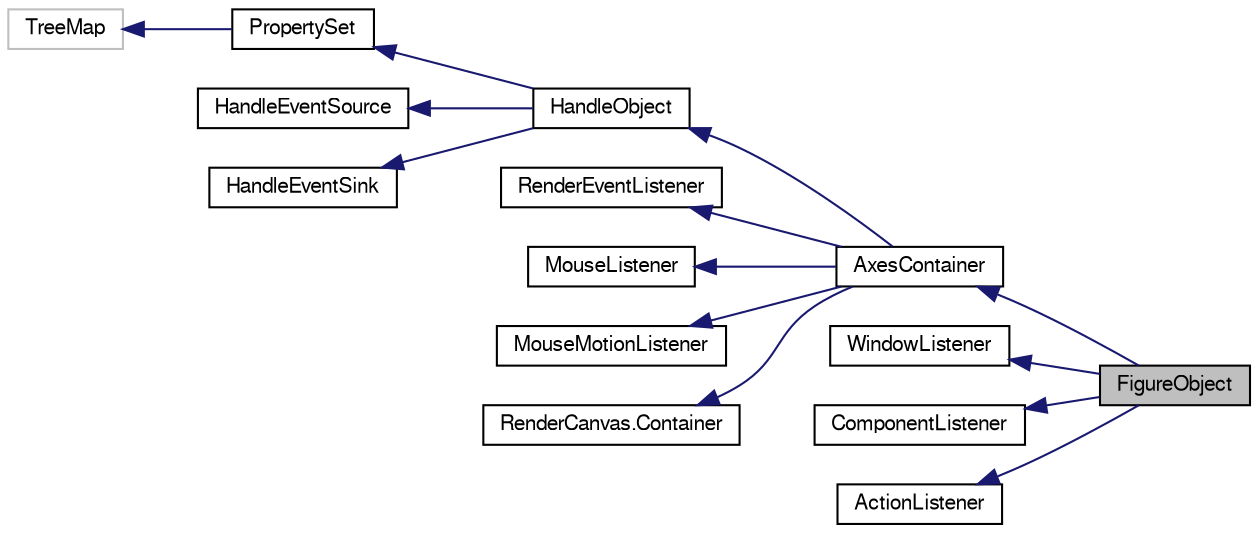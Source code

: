 digraph G
{
  edge [fontname="FreeSans",fontsize="10",labelfontname="FreeSans",labelfontsize="10"];
  node [fontname="FreeSans",fontsize="10",shape=record];
  rankdir="LR";
  Node1 [label="FigureObject",height=0.2,width=0.4,color="black", fillcolor="grey75", style="filled" fontcolor="black"];
  Node2 -> Node1 [dir="back",color="midnightblue",fontsize="10",style="solid",fontname="FreeSans"];
  Node2 [label="AxesContainer",height=0.2,width=0.4,color="black", fillcolor="white", style="filled",URL="$classorg_1_1octave_1_1graphics_1_1_axes_container.html"];
  Node3 -> Node2 [dir="back",color="midnightblue",fontsize="10",style="solid",fontname="FreeSans"];
  Node3 [label="HandleObject",height=0.2,width=0.4,color="black", fillcolor="white", style="filled",URL="$classorg_1_1octave_1_1graphics_1_1_handle_object.html",tooltip="Base class for handle-based graphics."];
  Node4 -> Node3 [dir="back",color="midnightblue",fontsize="10",style="solid",fontname="FreeSans"];
  Node4 [label="PropertySet",height=0.2,width=0.4,color="black", fillcolor="white", style="filled",URL="$classorg_1_1octave_1_1graphics_1_1_property_set.html"];
  Node5 -> Node4 [dir="back",color="midnightblue",fontsize="10",style="solid",fontname="FreeSans"];
  Node5 [label="TreeMap",height=0.2,width=0.4,color="grey75", fillcolor="white", style="filled"];
  Node6 -> Node3 [dir="back",color="midnightblue",fontsize="10",style="solid",fontname="FreeSans"];
  Node6 [label="HandleEventSource",height=0.2,width=0.4,color="black", fillcolor="white", style="filled",URL="$interfaceorg_1_1octave_1_1graphics_1_1_handle_event_source.html"];
  Node7 -> Node3 [dir="back",color="midnightblue",fontsize="10",style="solid",fontname="FreeSans"];
  Node7 [label="HandleEventSink",height=0.2,width=0.4,color="black", fillcolor="white", style="filled",URL="$interfaceorg_1_1octave_1_1graphics_1_1_handle_event_sink.html"];
  Node8 -> Node2 [dir="back",color="midnightblue",fontsize="10",style="solid",fontname="FreeSans"];
  Node8 [label="RenderEventListener",height=0.2,width=0.4,color="black", fillcolor="white", style="filled",URL="$interfaceorg_1_1octave_1_1graphics_1_1_render_event_listener.html"];
  Node9 -> Node2 [dir="back",color="midnightblue",fontsize="10",style="solid",fontname="FreeSans"];
  Node9 [label="MouseListener",height=0.2,width=0.4,color="black", fillcolor="white", style="filled",URL="$class_mouse_listener.html"];
  Node10 -> Node2 [dir="back",color="midnightblue",fontsize="10",style="solid",fontname="FreeSans"];
  Node10 [label="MouseMotionListener",height=0.2,width=0.4,color="black", fillcolor="white", style="filled",URL="$class_mouse_motion_listener.html"];
  Node11 -> Node2 [dir="back",color="midnightblue",fontsize="10",style="solid",fontname="FreeSans"];
  Node11 [label="RenderCanvas.Container",height=0.2,width=0.4,color="black", fillcolor="white", style="filled",URL="$interfaceorg_1_1octave_1_1graphics_1_1_render_canvas_1_1_container.html"];
  Node12 -> Node1 [dir="back",color="midnightblue",fontsize="10",style="solid",fontname="FreeSans"];
  Node12 [label="WindowListener",height=0.2,width=0.4,color="black", fillcolor="white", style="filled",URL="$class_window_listener.html"];
  Node13 -> Node1 [dir="back",color="midnightblue",fontsize="10",style="solid",fontname="FreeSans"];
  Node13 [label="ComponentListener",height=0.2,width=0.4,color="black", fillcolor="white", style="filled",URL="$class_component_listener.html"];
  Node14 -> Node1 [dir="back",color="midnightblue",fontsize="10",style="solid",fontname="FreeSans"];
  Node14 [label="ActionListener",height=0.2,width=0.4,color="black", fillcolor="white", style="filled",URL="$class_action_listener.html"];
}
